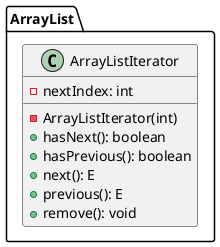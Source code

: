 @startuml

    class ArrayList.ArrayListIterator {
        -nextIndex: int
        -ArrayListIterator(int)
        +hasNext(): boolean
        +hasPrevious(): boolean
        +next(): E
        +previous(): E
        +remove(): void
    }

@enduml
